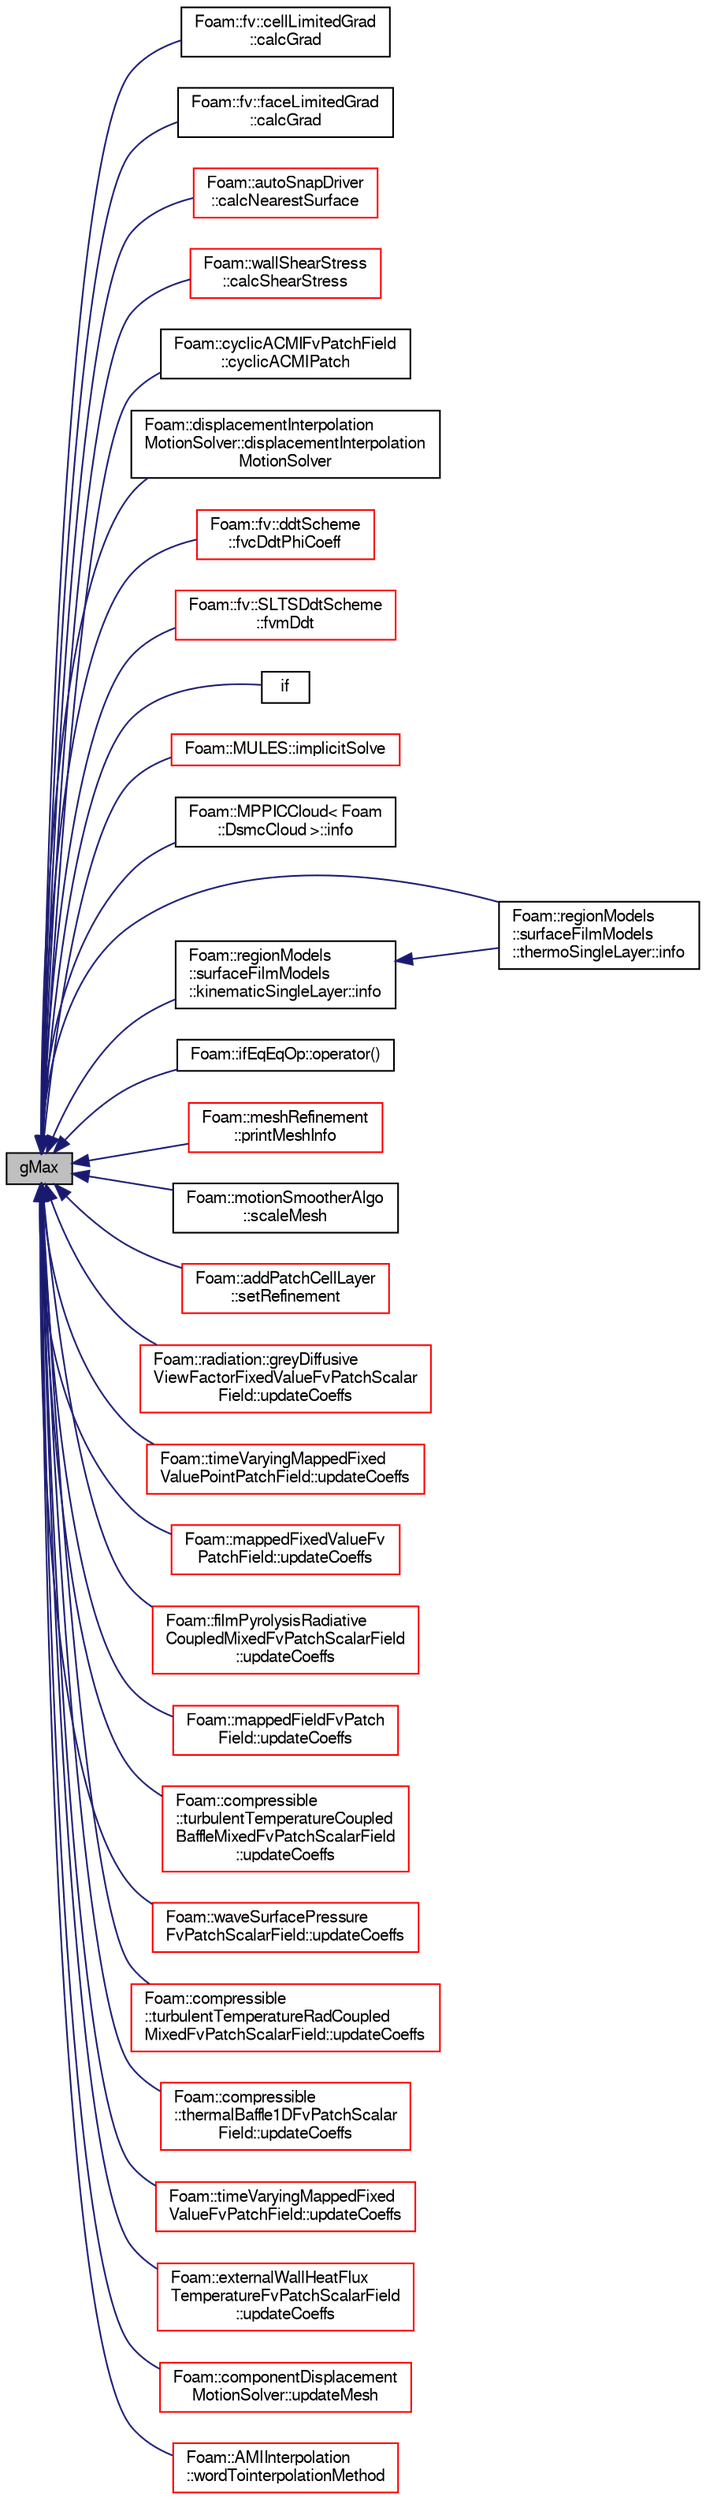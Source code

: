 digraph "gMax"
{
  bgcolor="transparent";
  edge [fontname="FreeSans",fontsize="10",labelfontname="FreeSans",labelfontsize="10"];
  node [fontname="FreeSans",fontsize="10",shape=record];
  rankdir="LR";
  Node64783 [label="gMax",height=0.2,width=0.4,color="black", fillcolor="grey75", style="filled", fontcolor="black"];
  Node64783 -> Node64784 [dir="back",color="midnightblue",fontsize="10",style="solid",fontname="FreeSans"];
  Node64784 [label="Foam::fv::cellLimitedGrad\l::calcGrad",height=0.2,width=0.4,color="black",URL="$a22562.html#a407cbc6dd7a58b7675a05977b4cbed53"];
  Node64783 -> Node64785 [dir="back",color="midnightblue",fontsize="10",style="solid",fontname="FreeSans"];
  Node64785 [label="Foam::fv::faceLimitedGrad\l::calcGrad",height=0.2,width=0.4,color="black",URL="$a22570.html#a407cbc6dd7a58b7675a05977b4cbed53"];
  Node64783 -> Node64786 [dir="back",color="midnightblue",fontsize="10",style="solid",fontname="FreeSans"];
  Node64786 [label="Foam::autoSnapDriver\l::calcNearestSurface",height=0.2,width=0.4,color="red",URL="$a24622.html#a0a334a64613ee0c208d8edf18306bcf2",tooltip="Per patch point calculate point on nearest surface. Set as. "];
  Node64783 -> Node64794 [dir="back",color="midnightblue",fontsize="10",style="solid",fontname="FreeSans"];
  Node64794 [label="Foam::wallShearStress\l::calcShearStress",height=0.2,width=0.4,color="red",URL="$a28930.html#a8a6d77ce57a081d39fa4e76f5415edec",tooltip="Calculate the shear stress. "];
  Node64783 -> Node64796 [dir="back",color="midnightblue",fontsize="10",style="solid",fontname="FreeSans"];
  Node64796 [label="Foam::cyclicACMIFvPatchField\l::cyclicACMIPatch",height=0.2,width=0.4,color="black",URL="$a22010.html#a9fd5d26cb4c738b5b9afdf8544523658",tooltip="Return local reference cast into the cyclic AMI patch. "];
  Node64783 -> Node64797 [dir="back",color="midnightblue",fontsize="10",style="solid",fontname="FreeSans"];
  Node64797 [label="Foam::displacementInterpolation\lMotionSolver::displacementInterpolation\lMotionSolver",height=0.2,width=0.4,color="black",URL="$a23314.html#af70627c48920441a925701b8da5266ba",tooltip="Construct from polyMesh and IOdictionary. "];
  Node64783 -> Node64798 [dir="back",color="midnightblue",fontsize="10",style="solid",fontname="FreeSans"];
  Node64798 [label="Foam::fv::ddtScheme\l::fvcDdtPhiCoeff",height=0.2,width=0.4,color="red",URL="$a22486.html#adaa5c26dbfd2851be994f2e32f3274d1"];
  Node64783 -> Node64803 [dir="back",color="midnightblue",fontsize="10",style="solid",fontname="FreeSans"];
  Node64803 [label="Foam::fv::SLTSDdtScheme\l::fvmDdt",height=0.2,width=0.4,color="red",URL="$a22498.html#a8602a98a4ac41054bb3dcf8adc93b94b"];
  Node64783 -> Node64807 [dir="back",color="midnightblue",fontsize="10",style="solid",fontname="FreeSans"];
  Node64807 [label="if",height=0.2,width=0.4,color="black",URL="$a19826.html#a7249a5be96007daaf6a7fea1b25c3adc"];
  Node64783 -> Node64808 [dir="back",color="midnightblue",fontsize="10",style="solid",fontname="FreeSans"];
  Node64808 [label="Foam::MULES::implicitSolve",height=0.2,width=0.4,color="red",URL="$a21136.html#af3ebc5af31512182ee43a56e994f4aaf"];
  Node64783 -> Node64811 [dir="back",color="midnightblue",fontsize="10",style="solid",fontname="FreeSans"];
  Node64811 [label="Foam::MPPICCloud\< Foam\l::DsmcCloud \>::info",height=0.2,width=0.4,color="black",URL="$a23802.html#ac1b66fe77173de9e5e8542b2823d6071",tooltip="I-O. "];
  Node64783 -> Node64812 [dir="back",color="midnightblue",fontsize="10",style="solid",fontname="FreeSans"];
  Node64812 [label="Foam::regionModels\l::surfaceFilmModels\l::thermoSingleLayer::info",height=0.2,width=0.4,color="black",URL="$a29182.html#ac1b66fe77173de9e5e8542b2823d6071",tooltip="Provide some feedback. "];
  Node64783 -> Node64813 [dir="back",color="midnightblue",fontsize="10",style="solid",fontname="FreeSans"];
  Node64813 [label="Foam::regionModels\l::surfaceFilmModels\l::kinematicSingleLayer::info",height=0.2,width=0.4,color="black",URL="$a29042.html#ac1b66fe77173de9e5e8542b2823d6071",tooltip="Provide some feedback. "];
  Node64813 -> Node64812 [dir="back",color="midnightblue",fontsize="10",style="solid",fontname="FreeSans"];
  Node64783 -> Node64814 [dir="back",color="midnightblue",fontsize="10",style="solid",fontname="FreeSans"];
  Node64814 [label="Foam::ifEqEqOp::operator()",height=0.2,width=0.4,color="black",URL="$a21650.html#a11b523ea721588ff21a031254c7eb98b"];
  Node64783 -> Node64815 [dir="back",color="midnightblue",fontsize="10",style="solid",fontname="FreeSans"];
  Node64815 [label="Foam::meshRefinement\l::printMeshInfo",height=0.2,width=0.4,color="red",URL="$a24662.html#a5f2793031a24693c73d09dfecd26debb",tooltip="Print some mesh stats. "];
  Node64783 -> Node64821 [dir="back",color="midnightblue",fontsize="10",style="solid",fontname="FreeSans"];
  Node64821 [label="Foam::motionSmootherAlgo\l::scaleMesh",height=0.2,width=0.4,color="black",URL="$a21550.html#a32bff44040e6dbc2f185cba89bcacd6d",tooltip="Move mesh with externally provided mesh constraints. "];
  Node64783 -> Node64822 [dir="back",color="midnightblue",fontsize="10",style="solid",fontname="FreeSans"];
  Node64822 [label="Foam::addPatchCellLayer\l::setRefinement",height=0.2,width=0.4,color="red",URL="$a21626.html#a9488cb0518f21b76444c508cc9658d64",tooltip="Play commands into polyTopoChange to create layers on top. "];
  Node64783 -> Node64832 [dir="back",color="midnightblue",fontsize="10",style="solid",fontname="FreeSans"];
  Node64832 [label="Foam::radiation::greyDiffusive\lViewFactorFixedValueFvPatchScalar\lField::updateCoeffs",height=0.2,width=0.4,color="red",URL="$a29994.html#a7e24eafac629d3733181cd942d4c902f",tooltip="Update the coefficients associated with the patch field. "];
  Node64783 -> Node64836 [dir="back",color="midnightblue",fontsize="10",style="solid",fontname="FreeSans"];
  Node64836 [label="Foam::timeVaryingMappedFixed\lValuePointPatchField::updateCoeffs",height=0.2,width=0.4,color="red",URL="$a23418.html#a7e24eafac629d3733181cd942d4c902f",tooltip="Update the coefficients associated with the patch field. "];
  Node64783 -> Node64838 [dir="back",color="midnightblue",fontsize="10",style="solid",fontname="FreeSans"];
  Node64838 [label="Foam::mappedFixedValueFv\lPatchField::updateCoeffs",height=0.2,width=0.4,color="red",URL="$a22174.html#a7e24eafac629d3733181cd942d4c902f",tooltip="Update the coefficients associated with the patch field. "];
  Node64783 -> Node64840 [dir="back",color="midnightblue",fontsize="10",style="solid",fontname="FreeSans"];
  Node64840 [label="Foam::filmPyrolysisRadiative\lCoupledMixedFvPatchScalarField\l::updateCoeffs",height=0.2,width=0.4,color="red",URL="$a28982.html#a7e24eafac629d3733181cd942d4c902f",tooltip="Update the coefficients associated with the patch field. "];
  Node64783 -> Node64842 [dir="back",color="midnightblue",fontsize="10",style="solid",fontname="FreeSans"];
  Node64842 [label="Foam::mappedFieldFvPatch\lField::updateCoeffs",height=0.2,width=0.4,color="red",URL="$a22154.html#a7e24eafac629d3733181cd942d4c902f",tooltip="Update the coefficients associated with the patch field. "];
  Node64783 -> Node64844 [dir="back",color="midnightblue",fontsize="10",style="solid",fontname="FreeSans"];
  Node64844 [label="Foam::compressible\l::turbulentTemperatureCoupled\lBaffleMixedFvPatchScalarField\l::updateCoeffs",height=0.2,width=0.4,color="red",URL="$a30802.html#a7e24eafac629d3733181cd942d4c902f",tooltip="Update the coefficients associated with the patch field. "];
  Node64783 -> Node64846 [dir="back",color="midnightblue",fontsize="10",style="solid",fontname="FreeSans"];
  Node64846 [label="Foam::waveSurfacePressure\lFvPatchScalarField::updateCoeffs",height=0.2,width=0.4,color="red",URL="$a22342.html#a7e24eafac629d3733181cd942d4c902f",tooltip="Update the coefficients associated with the patch field. "];
  Node64783 -> Node64848 [dir="back",color="midnightblue",fontsize="10",style="solid",fontname="FreeSans"];
  Node64848 [label="Foam::compressible\l::turbulentTemperatureRadCoupled\lMixedFvPatchScalarField::updateCoeffs",height=0.2,width=0.4,color="red",URL="$a30806.html#a7e24eafac629d3733181cd942d4c902f",tooltip="Update the coefficients associated with the patch field. "];
  Node64783 -> Node64852 [dir="back",color="midnightblue",fontsize="10",style="solid",fontname="FreeSans"];
  Node64852 [label="Foam::compressible\l::thermalBaffle1DFvPatchScalar\lField::updateCoeffs",height=0.2,width=0.4,color="red",URL="$a30790.html#a7e24eafac629d3733181cd942d4c902f",tooltip="Update the coefficients associated with the patch field. "];
  Node64783 -> Node64854 [dir="back",color="midnightblue",fontsize="10",style="solid",fontname="FreeSans"];
  Node64854 [label="Foam::timeVaryingMappedFixed\lValueFvPatchField::updateCoeffs",height=0.2,width=0.4,color="red",URL="$a22282.html#a7e24eafac629d3733181cd942d4c902f",tooltip="Update the coefficients associated with the patch field. "];
  Node64783 -> Node64856 [dir="back",color="midnightblue",fontsize="10",style="solid",fontname="FreeSans"];
  Node64856 [label="Foam::externalWallHeatFlux\lTemperatureFvPatchScalarField\l::updateCoeffs",height=0.2,width=0.4,color="red",URL="$a30782.html#a7e24eafac629d3733181cd942d4c902f",tooltip="Update the coefficients associated with the patch field. "];
  Node64783 -> Node64858 [dir="back",color="midnightblue",fontsize="10",style="solid",fontname="FreeSans"];
  Node64858 [label="Foam::componentDisplacement\lMotionSolver::updateMesh",height=0.2,width=0.4,color="red",URL="$a21566.html#ad57565956fd4064299f4bd3c4eebb1d4",tooltip="Update local data for topology changes. "];
  Node64783 -> Node64862 [dir="back",color="midnightblue",fontsize="10",style="solid",fontname="FreeSans"];
  Node64862 [label="Foam::AMIInterpolation\l::wordTointerpolationMethod",height=0.2,width=0.4,color="red",URL="$a24866.html#a60e3ed16ffdfe716b129e1e10820c506",tooltip="Convert word to interpolationMethod. "];
}
